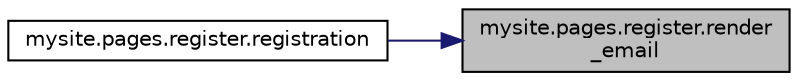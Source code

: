 digraph "mysite.pages.register.render_email"
{
 // LATEX_PDF_SIZE
  edge [fontname="Helvetica",fontsize="10",labelfontname="Helvetica",labelfontsize="10"];
  node [fontname="Helvetica",fontsize="10",shape=record];
  rankdir="RL";
  Node1 [label="mysite.pages.register.render\l_email",height=0.2,width=0.4,color="black", fillcolor="grey75", style="filled", fontcolor="black",tooltip=" "];
  Node1 -> Node2 [dir="back",color="midnightblue",fontsize="10",style="solid",fontname="Helvetica"];
  Node2 [label="mysite.pages.register.registration",height=0.2,width=0.4,color="black", fillcolor="white", style="filled",URL="$namespacemysite_1_1pages_1_1register.html#aec969f40db99362e3b4efd6b7126206d",tooltip=" "];
}
